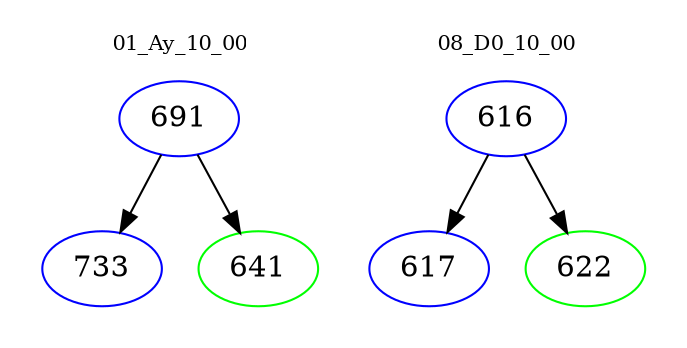 digraph{
subgraph cluster_0 {
color = white
label = "01_Ay_10_00";
fontsize=10;
T0_691 [label="691", color="blue"]
T0_691 -> T0_733 [color="black"]
T0_733 [label="733", color="blue"]
T0_691 -> T0_641 [color="black"]
T0_641 [label="641", color="green"]
}
subgraph cluster_1 {
color = white
label = "08_D0_10_00";
fontsize=10;
T1_616 [label="616", color="blue"]
T1_616 -> T1_617 [color="black"]
T1_617 [label="617", color="blue"]
T1_616 -> T1_622 [color="black"]
T1_622 [label="622", color="green"]
}
}
